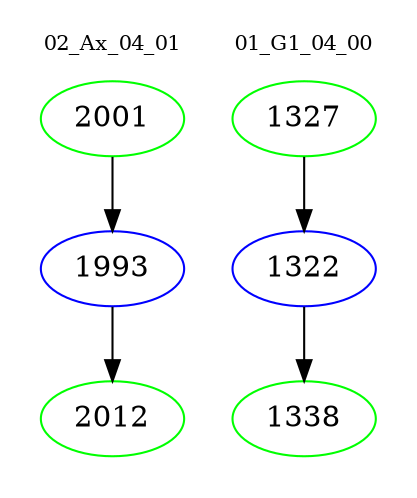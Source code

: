 digraph{
subgraph cluster_0 {
color = white
label = "02_Ax_04_01";
fontsize=10;
T0_2001 [label="2001", color="green"]
T0_2001 -> T0_1993 [color="black"]
T0_1993 [label="1993", color="blue"]
T0_1993 -> T0_2012 [color="black"]
T0_2012 [label="2012", color="green"]
}
subgraph cluster_1 {
color = white
label = "01_G1_04_00";
fontsize=10;
T1_1327 [label="1327", color="green"]
T1_1327 -> T1_1322 [color="black"]
T1_1322 [label="1322", color="blue"]
T1_1322 -> T1_1338 [color="black"]
T1_1338 [label="1338", color="green"]
}
}
